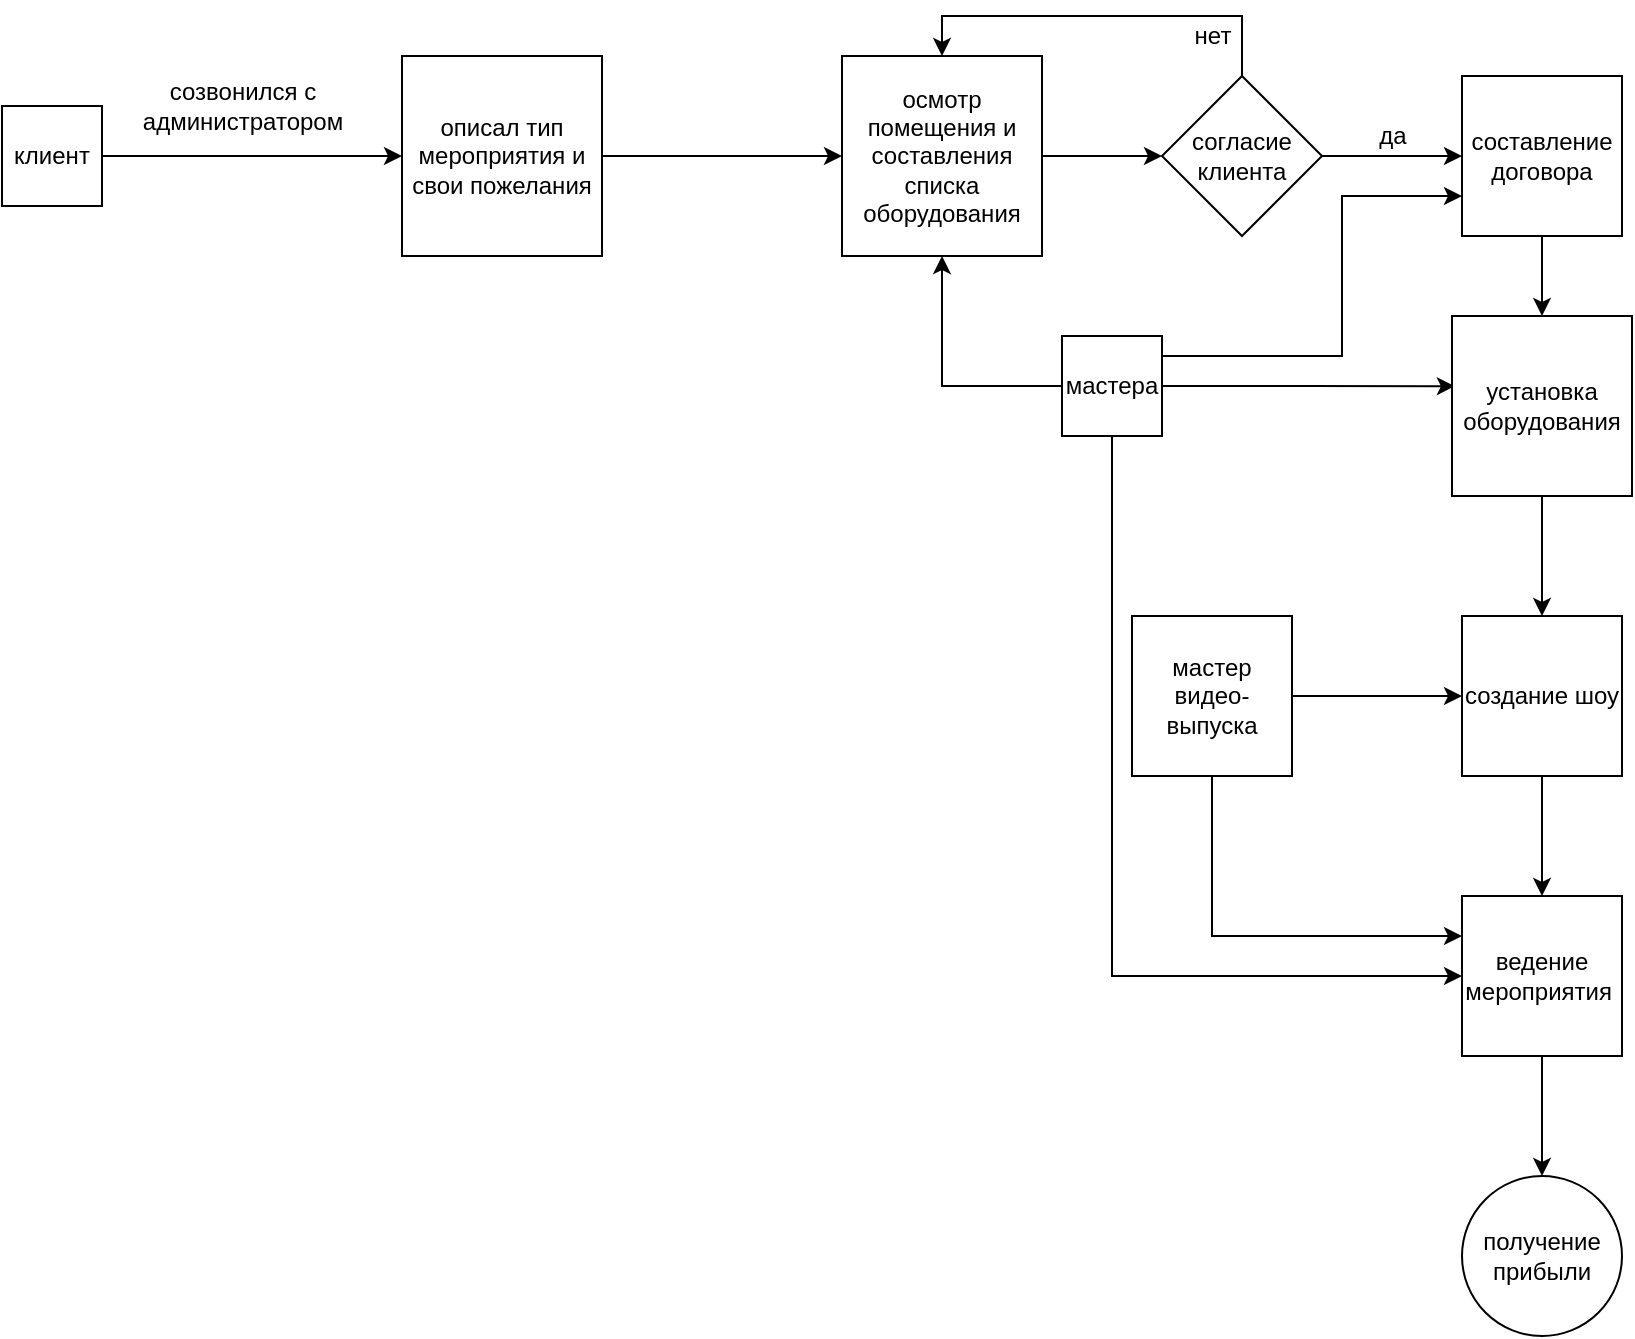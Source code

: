 <mxfile version="12.3.1" type="github" pages="1">
  <diagram id="jhfp2IN0F8WhAykr2nvw" name="Page-1">
    <mxGraphModel dx="1024" dy="1663" grid="1" gridSize="10" guides="1" tooltips="1" connect="1" arrows="1" fold="1" page="1" pageScale="1" pageWidth="827" pageHeight="1169" math="0" shadow="0">
      <root>
        <mxCell id="0"/>
        <mxCell id="1" parent="0"/>
        <mxCell id="ZiYapEiAtEIWgbghpOQc-3" style="edgeStyle=orthogonalEdgeStyle;rounded=0;orthogonalLoop=1;jettySize=auto;html=1;entryX=0;entryY=0.5;entryDx=0;entryDy=0;" parent="1" source="ZiYapEiAtEIWgbghpOQc-1" target="ZiYapEiAtEIWgbghpOQc-2" edge="1">
          <mxGeometry relative="1" as="geometry"/>
        </mxCell>
        <mxCell id="ZiYapEiAtEIWgbghpOQc-1" value="клиент" style="whiteSpace=wrap;html=1;aspect=fixed;" parent="1" vertex="1">
          <mxGeometry y="45" width="50" height="50" as="geometry"/>
        </mxCell>
        <mxCell id="ZiYapEiAtEIWgbghpOQc-7" style="edgeStyle=orthogonalEdgeStyle;rounded=0;orthogonalLoop=1;jettySize=auto;html=1;entryX=0;entryY=0.5;entryDx=0;entryDy=0;" parent="1" source="ZiYapEiAtEIWgbghpOQc-2" target="ZiYapEiAtEIWgbghpOQc-6" edge="1">
          <mxGeometry relative="1" as="geometry"/>
        </mxCell>
        <mxCell id="ZiYapEiAtEIWgbghpOQc-2" value="описал тип мероприятия и свои пожелания" style="whiteSpace=wrap;html=1;aspect=fixed;" parent="1" vertex="1">
          <mxGeometry x="200" y="20" width="100" height="100" as="geometry"/>
        </mxCell>
        <mxCell id="ZiYapEiAtEIWgbghpOQc-4" value="созвонился с &lt;br&gt;администратором" style="text;html=1;align=center;verticalAlign=middle;resizable=0;points=[];;autosize=1;" parent="1" vertex="1">
          <mxGeometry x="60" y="30" width="120" height="30" as="geometry"/>
        </mxCell>
        <mxCell id="ZiYapEiAtEIWgbghpOQc-11" style="edgeStyle=orthogonalEdgeStyle;rounded=0;orthogonalLoop=1;jettySize=auto;html=1;entryX=0;entryY=0.5;entryDx=0;entryDy=0;" parent="1" source="ZiYapEiAtEIWgbghpOQc-6" target="ZiYapEiAtEIWgbghpOQc-13" edge="1">
          <mxGeometry relative="1" as="geometry">
            <mxPoint x="570" y="70" as="targetPoint"/>
          </mxGeometry>
        </mxCell>
        <mxCell id="ZiYapEiAtEIWgbghpOQc-6" value="осмотр помещения и составления списка оборудования" style="whiteSpace=wrap;html=1;aspect=fixed;" parent="1" vertex="1">
          <mxGeometry x="420" y="20" width="100" height="100" as="geometry"/>
        </mxCell>
        <mxCell id="ZiYapEiAtEIWgbghpOQc-9" style="edgeStyle=orthogonalEdgeStyle;rounded=0;orthogonalLoop=1;jettySize=auto;html=1;" parent="1" source="ZiYapEiAtEIWgbghpOQc-8" target="ZiYapEiAtEIWgbghpOQc-6" edge="1">
          <mxGeometry relative="1" as="geometry"/>
        </mxCell>
        <mxCell id="ZiYapEiAtEIWgbghpOQc-12" style="edgeStyle=orthogonalEdgeStyle;rounded=0;orthogonalLoop=1;jettySize=auto;html=1;entryX=0;entryY=0.75;entryDx=0;entryDy=0;" parent="1" source="ZiYapEiAtEIWgbghpOQc-8" target="ZiYapEiAtEIWgbghpOQc-10" edge="1">
          <mxGeometry relative="1" as="geometry">
            <Array as="points">
              <mxPoint x="670" y="170"/>
              <mxPoint x="670" y="90"/>
            </Array>
          </mxGeometry>
        </mxCell>
        <mxCell id="yZYrPNoqcHmIv75UZtUb-9" style="edgeStyle=orthogonalEdgeStyle;rounded=0;orthogonalLoop=1;jettySize=auto;html=1;entryX=0;entryY=0.5;entryDx=0;entryDy=0;" parent="1" source="ZiYapEiAtEIWgbghpOQc-8" target="yZYrPNoqcHmIv75UZtUb-5" edge="1">
          <mxGeometry relative="1" as="geometry">
            <Array as="points">
              <mxPoint x="555" y="480"/>
            </Array>
          </mxGeometry>
        </mxCell>
        <mxCell id="yZYrPNoqcHmIv75UZtUb-11" style="edgeStyle=orthogonalEdgeStyle;rounded=0;orthogonalLoop=1;jettySize=auto;html=1;entryX=0.016;entryY=0.39;entryDx=0;entryDy=0;entryPerimeter=0;" parent="1" source="ZiYapEiAtEIWgbghpOQc-8" target="ZiYapEiAtEIWgbghpOQc-23" edge="1">
          <mxGeometry relative="1" as="geometry"/>
        </mxCell>
        <mxCell id="ZiYapEiAtEIWgbghpOQc-8" value="мастера" style="whiteSpace=wrap;html=1;aspect=fixed;" parent="1" vertex="1">
          <mxGeometry x="530" y="160" width="50" height="50" as="geometry"/>
        </mxCell>
        <mxCell id="ZiYapEiAtEIWgbghpOQc-24" style="edgeStyle=orthogonalEdgeStyle;rounded=0;orthogonalLoop=1;jettySize=auto;html=1;entryX=0.5;entryY=0;entryDx=0;entryDy=0;" parent="1" source="ZiYapEiAtEIWgbghpOQc-10" target="ZiYapEiAtEIWgbghpOQc-23" edge="1">
          <mxGeometry relative="1" as="geometry"/>
        </mxCell>
        <mxCell id="ZiYapEiAtEIWgbghpOQc-10" value="составление&lt;br&gt;договора" style="whiteSpace=wrap;html=1;aspect=fixed;" parent="1" vertex="1">
          <mxGeometry x="730" y="30" width="80" height="80" as="geometry"/>
        </mxCell>
        <mxCell id="ZiYapEiAtEIWgbghpOQc-14" style="edgeStyle=orthogonalEdgeStyle;rounded=0;orthogonalLoop=1;jettySize=auto;html=1;" parent="1" source="ZiYapEiAtEIWgbghpOQc-13" target="ZiYapEiAtEIWgbghpOQc-10" edge="1">
          <mxGeometry relative="1" as="geometry"/>
        </mxCell>
        <mxCell id="ZiYapEiAtEIWgbghpOQc-16" style="edgeStyle=orthogonalEdgeStyle;rounded=0;orthogonalLoop=1;jettySize=auto;html=1;entryX=0.5;entryY=0;entryDx=0;entryDy=0;" parent="1" source="ZiYapEiAtEIWgbghpOQc-13" target="ZiYapEiAtEIWgbghpOQc-6" edge="1">
          <mxGeometry relative="1" as="geometry">
            <Array as="points">
              <mxPoint x="620"/>
              <mxPoint x="470"/>
            </Array>
          </mxGeometry>
        </mxCell>
        <mxCell id="ZiYapEiAtEIWgbghpOQc-13" value="согласие клиента" style="rhombus;whiteSpace=wrap;html=1;" parent="1" vertex="1">
          <mxGeometry x="580" y="30" width="80" height="80" as="geometry"/>
        </mxCell>
        <mxCell id="ZiYapEiAtEIWgbghpOQc-17" value="да" style="text;html=1;align=center;verticalAlign=middle;resizable=0;points=[];;autosize=1;" parent="1" vertex="1">
          <mxGeometry x="680" y="50" width="30" height="20" as="geometry"/>
        </mxCell>
        <mxCell id="ZiYapEiAtEIWgbghpOQc-20" value="нет" style="text;html=1;align=center;verticalAlign=middle;resizable=0;points=[];;autosize=1;" parent="1" vertex="1">
          <mxGeometry x="590" width="30" height="20" as="geometry"/>
        </mxCell>
        <mxCell id="yZYrPNoqcHmIv75UZtUb-2" style="edgeStyle=orthogonalEdgeStyle;rounded=0;orthogonalLoop=1;jettySize=auto;html=1;entryX=0.5;entryY=0;entryDx=0;entryDy=0;" parent="1" source="ZiYapEiAtEIWgbghpOQc-23" target="yZYrPNoqcHmIv75UZtUb-1" edge="1">
          <mxGeometry relative="1" as="geometry"/>
        </mxCell>
        <mxCell id="ZiYapEiAtEIWgbghpOQc-23" value="установка оборудования" style="whiteSpace=wrap;html=1;aspect=fixed;" parent="1" vertex="1">
          <mxGeometry x="725" y="150" width="90" height="90" as="geometry"/>
        </mxCell>
        <mxCell id="ZiYapEiAtEIWgbghpOQc-26" value="получение прибыли" style="ellipse;whiteSpace=wrap;html=1;aspect=fixed;" parent="1" vertex="1">
          <mxGeometry x="730" y="580" width="80" height="80" as="geometry"/>
        </mxCell>
        <mxCell id="yZYrPNoqcHmIv75UZtUb-6" style="edgeStyle=orthogonalEdgeStyle;rounded=0;orthogonalLoop=1;jettySize=auto;html=1;entryX=0.5;entryY=0;entryDx=0;entryDy=0;" parent="1" source="yZYrPNoqcHmIv75UZtUb-1" target="yZYrPNoqcHmIv75UZtUb-5" edge="1">
          <mxGeometry relative="1" as="geometry"/>
        </mxCell>
        <mxCell id="yZYrPNoqcHmIv75UZtUb-1" value="создание шоу" style="whiteSpace=wrap;html=1;aspect=fixed;" parent="1" vertex="1">
          <mxGeometry x="730" y="300" width="80" height="80" as="geometry"/>
        </mxCell>
        <mxCell id="yZYrPNoqcHmIv75UZtUb-4" style="edgeStyle=orthogonalEdgeStyle;rounded=0;orthogonalLoop=1;jettySize=auto;html=1;entryX=0;entryY=0.5;entryDx=0;entryDy=0;" parent="1" source="yZYrPNoqcHmIv75UZtUb-3" target="yZYrPNoqcHmIv75UZtUb-1" edge="1">
          <mxGeometry relative="1" as="geometry"/>
        </mxCell>
        <mxCell id="yZYrPNoqcHmIv75UZtUb-8" style="edgeStyle=orthogonalEdgeStyle;rounded=0;orthogonalLoop=1;jettySize=auto;html=1;entryX=0;entryY=0.25;entryDx=0;entryDy=0;" parent="1" source="yZYrPNoqcHmIv75UZtUb-3" target="yZYrPNoqcHmIv75UZtUb-5" edge="1">
          <mxGeometry relative="1" as="geometry">
            <Array as="points">
              <mxPoint x="605" y="460"/>
            </Array>
          </mxGeometry>
        </mxCell>
        <mxCell id="yZYrPNoqcHmIv75UZtUb-3" value="мастер видео-выпуска" style="whiteSpace=wrap;html=1;aspect=fixed;" parent="1" vertex="1">
          <mxGeometry x="565" y="300" width="80" height="80" as="geometry"/>
        </mxCell>
        <mxCell id="yZYrPNoqcHmIv75UZtUb-7" style="edgeStyle=orthogonalEdgeStyle;rounded=0;orthogonalLoop=1;jettySize=auto;html=1;entryX=0.5;entryY=0;entryDx=0;entryDy=0;" parent="1" source="yZYrPNoqcHmIv75UZtUb-5" target="ZiYapEiAtEIWgbghpOQc-26" edge="1">
          <mxGeometry relative="1" as="geometry"/>
        </mxCell>
        <mxCell id="yZYrPNoqcHmIv75UZtUb-5" value="ведение мероприятия&amp;nbsp;" style="whiteSpace=wrap;html=1;aspect=fixed;" parent="1" vertex="1">
          <mxGeometry x="730" y="440" width="80" height="80" as="geometry"/>
        </mxCell>
      </root>
    </mxGraphModel>
  </diagram>
</mxfile>
